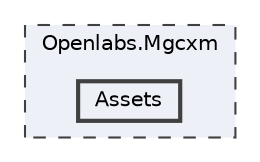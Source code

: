 digraph "C:/Users/adenf/RiderProjects/Openlabs.Mgcxm/Openlabs.Mgcxm/Assets"
{
 // LATEX_PDF_SIZE
  bgcolor="transparent";
  edge [fontname=Helvetica,fontsize=10,labelfontname=Helvetica,labelfontsize=10];
  node [fontname=Helvetica,fontsize=10,shape=box,height=0.2,width=0.4];
  compound=true
  subgraph clusterdir_9b81365f361dfa39c72ab597a9517a8f {
    graph [ bgcolor="#edf0f7", pencolor="grey25", label="Openlabs.Mgcxm", fontname=Helvetica,fontsize=10 style="filled,dashed", URL="dir_9b81365f361dfa39c72ab597a9517a8f.html",tooltip=""]
  dir_d225743cbfb8be0f5a2dd1be5e69f824 [label="Assets", fillcolor="#edf0f7", color="grey25", style="filled,bold", URL="dir_d225743cbfb8be0f5a2dd1be5e69f824.html",tooltip=""];
  }
}
